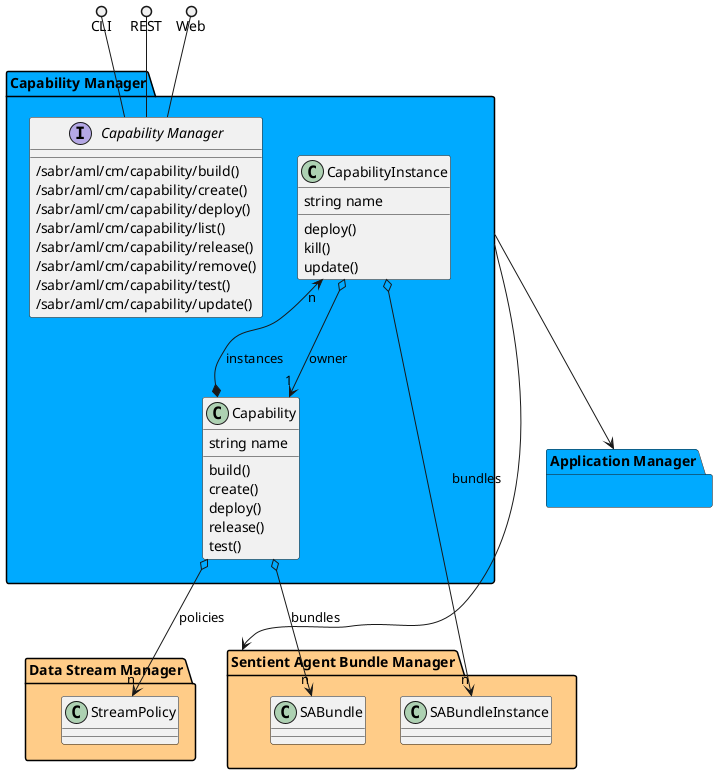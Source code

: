 @startuml


package "Sentient Agent Bundle Manager" #ffcc88 {
    
        class SABundle {
        }
    
        class SABundleInstance {
        }
    }

package "Application Manager" #00aaff {
    }

package "Data Stream Manager" #ffcc88 {
    
        class StreamPolicy {
        }
    }

package "Capability Manager" #00aaff {
    
        class CapabilityInstance {
        }
    
        class Capability {
        }
    }


package "Capability Manager" #00aaff {

    interface "Capability Manager" as i {
            /sabr/aml/cm/capability/build()
            /sabr/aml/cm/capability/create()
            /sabr/aml/cm/capability/deploy()
            /sabr/aml/cm/capability/list()
            /sabr/aml/cm/capability/release()
            /sabr/aml/cm/capability/remove()
            /sabr/aml/cm/capability/test()
            /sabr/aml/cm/capability/update()
    
    }
}

CLI ()-- i
REST ()-- i
Web ()-- i

package "Capability Manager" #00aaff {
        class "Capability" {
                 string name
                             build()
                     create()
                     deploy()
                     release()
                     test()
            }
                Capability o--> "n" StreamPolicy : policies
                        Capability o--> "n" SABundle : bundles
                        Capability *--> "n" CapabilityInstance : instances
            
    
    class "CapabilityInstance" {
                 string name
                             deploy()
                     kill()
                     update()
            }
                CapabilityInstance o--> "n" SABundleInstance : bundles
                        CapabilityInstance o--> "1" Capability : owner
            
    

}


    "Capability Manager" --> "Sentient Agent Bundle Manager"

    "Capability Manager" --> "Application Manager"


@enduml
